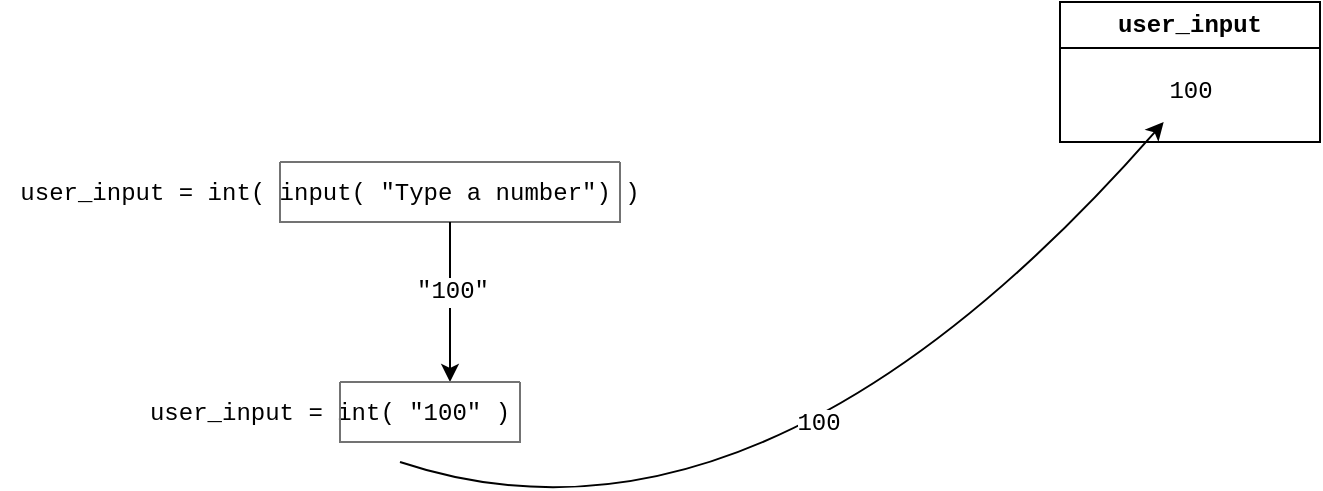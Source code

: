 <mxfile>
    <diagram id="6btUw03aJNLOTZfgfP7R" name="Page-1">
        <mxGraphModel dx="929" dy="667" grid="1" gridSize="10" guides="1" tooltips="1" connect="1" arrows="1" fold="1" page="1" pageScale="1" pageWidth="850" pageHeight="1100" math="0" shadow="0">
            <root>
                <mxCell id="0"/>
                <mxCell id="1" parent="0"/>
                <mxCell id="2" value="&lt;font style=&quot;font-size: 12px;&quot; face=&quot;Courier New&quot;&gt;user_input = int( input( &quot;Type a number&quot;) )&lt;/font&gt;" style="text;html=1;strokeColor=none;fillColor=none;align=center;verticalAlign=middle;whiteSpace=wrap;rounded=0;" vertex="1" parent="1">
                    <mxGeometry x="70" y="440" width="330" height="30" as="geometry"/>
                </mxCell>
                <mxCell id="4" value="user_input" style="swimlane;whiteSpace=wrap;html=1;fontFamily=Courier New;fontSize=12;" vertex="1" parent="1">
                    <mxGeometry x="600" y="360" width="130" height="70" as="geometry"/>
                </mxCell>
                <mxCell id="5" value="100" style="text;html=1;align=center;verticalAlign=middle;resizable=0;points=[];autosize=1;strokeColor=none;fillColor=none;fontSize=12;fontFamily=Courier New;" vertex="1" parent="4">
                    <mxGeometry x="40" y="30" width="50" height="30" as="geometry"/>
                </mxCell>
                <mxCell id="6" value="" style="swimlane;startSize=0;fontFamily=Courier New;fontSize=12;strokeColor=#737373;" vertex="1" parent="1">
                    <mxGeometry x="210" y="440" width="170" height="30" as="geometry">
                        <mxRectangle x="210" y="440" width="50" height="40" as="alternateBounds"/>
                    </mxGeometry>
                </mxCell>
                <mxCell id="7" value="" style="endArrow=classic;html=1;fontFamily=Courier New;fontSize=12;exitX=0.5;exitY=1;exitDx=0;exitDy=0;" edge="1" parent="1" source="6">
                    <mxGeometry width="50" height="50" relative="1" as="geometry">
                        <mxPoint x="580" y="410" as="sourcePoint"/>
                        <mxPoint x="295" y="550" as="targetPoint"/>
                    </mxGeometry>
                </mxCell>
                <mxCell id="8" value="&quot;100&quot;" style="edgeLabel;html=1;align=center;verticalAlign=middle;resizable=0;points=[];fontSize=12;fontFamily=Courier New;" vertex="1" connectable="0" parent="7">
                    <mxGeometry x="-0.125" y="1" relative="1" as="geometry">
                        <mxPoint as="offset"/>
                    </mxGeometry>
                </mxCell>
                <mxCell id="9" value="&lt;font style=&quot;font-size: 12px;&quot; face=&quot;Courier New&quot;&gt;user_input = int( &quot;100&quot; )&lt;/font&gt;" style="text;html=1;strokeColor=none;fillColor=none;align=center;verticalAlign=middle;whiteSpace=wrap;rounded=0;" vertex="1" parent="1">
                    <mxGeometry x="70" y="550" width="330" height="30" as="geometry"/>
                </mxCell>
                <mxCell id="10" value="" style="curved=1;endArrow=classic;html=1;fontFamily=Courier New;fontSize=12;" edge="1" parent="1" target="5">
                    <mxGeometry width="50" height="50" relative="1" as="geometry">
                        <mxPoint x="270" y="590" as="sourcePoint"/>
                        <mxPoint x="650" y="430" as="targetPoint"/>
                        <Array as="points">
                            <mxPoint x="450" y="650"/>
                        </Array>
                    </mxGeometry>
                </mxCell>
                <mxCell id="11" value="100" style="edgeLabel;html=1;align=center;verticalAlign=middle;resizable=0;points=[];fontSize=12;fontFamily=Courier New;" vertex="1" connectable="0" parent="10">
                    <mxGeometry x="-0.068" y="-2" relative="1" as="geometry">
                        <mxPoint y="-50" as="offset"/>
                    </mxGeometry>
                </mxCell>
                <mxCell id="12" value="" style="swimlane;startSize=0;strokeColor=#737373;fontFamily=Courier New;fontSize=12;" vertex="1" parent="1">
                    <mxGeometry x="240" y="550" width="90" height="30" as="geometry"/>
                </mxCell>
            </root>
        </mxGraphModel>
    </diagram>
</mxfile>